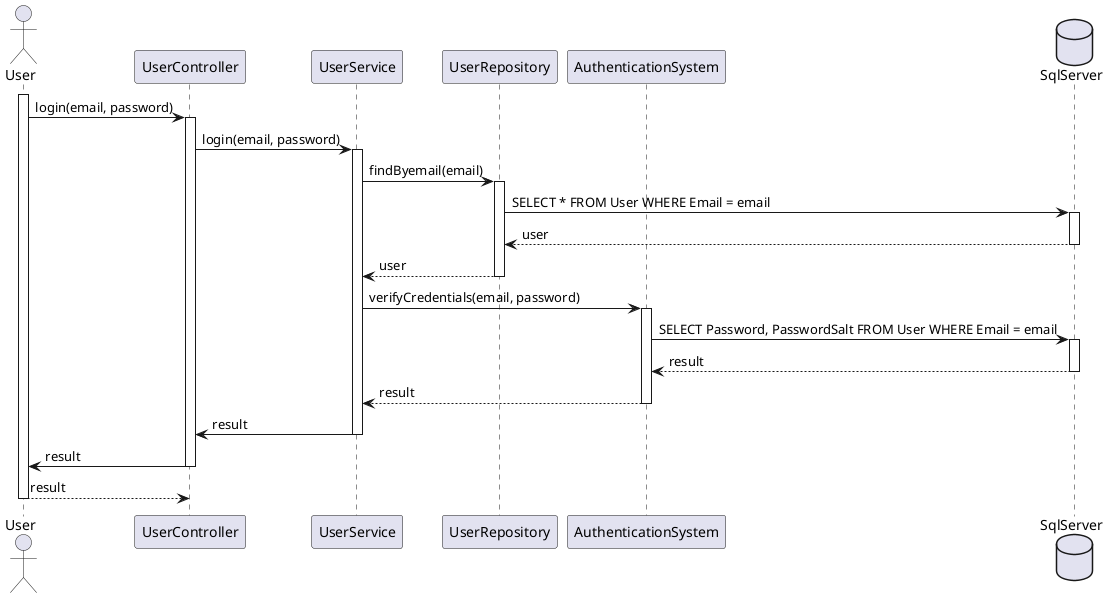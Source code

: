 @startuml Login
actor User
participant UserController
participant UserService
participant UserRepository
participant AuthenticationSystem
database SqlServer

activate User
User -> UserController: login(email, password)
activate UserController
UserController -> UserService: login(email, password)
activate UserService
UserService -> UserRepository: findByemail(email)
activate UserRepository
UserRepository -> SqlServer: SELECT * FROM User WHERE Email = email
activate SqlServer
SqlServer --> UserRepository: user
deactivate SqlServer
UserRepository --> UserService: user
deactivate UserRepository
UserService -> AuthenticationSystem: verifyCredentials(email, password)
activate AuthenticationSystem
AuthenticationSystem -> SqlServer: SELECT Password, PasswordSalt FROM User WHERE Email = email
activate SqlServer
SqlServer --> AuthenticationSystem: result
deactivate SqlServer
AuthenticationSystem --> UserService: result
deactivate AuthenticationSystem
UserService -> UserController: result
deactivate UserService
UserController -> User: result
deactivate UserController
User --> UserController: result
deactivate User
@enduml
